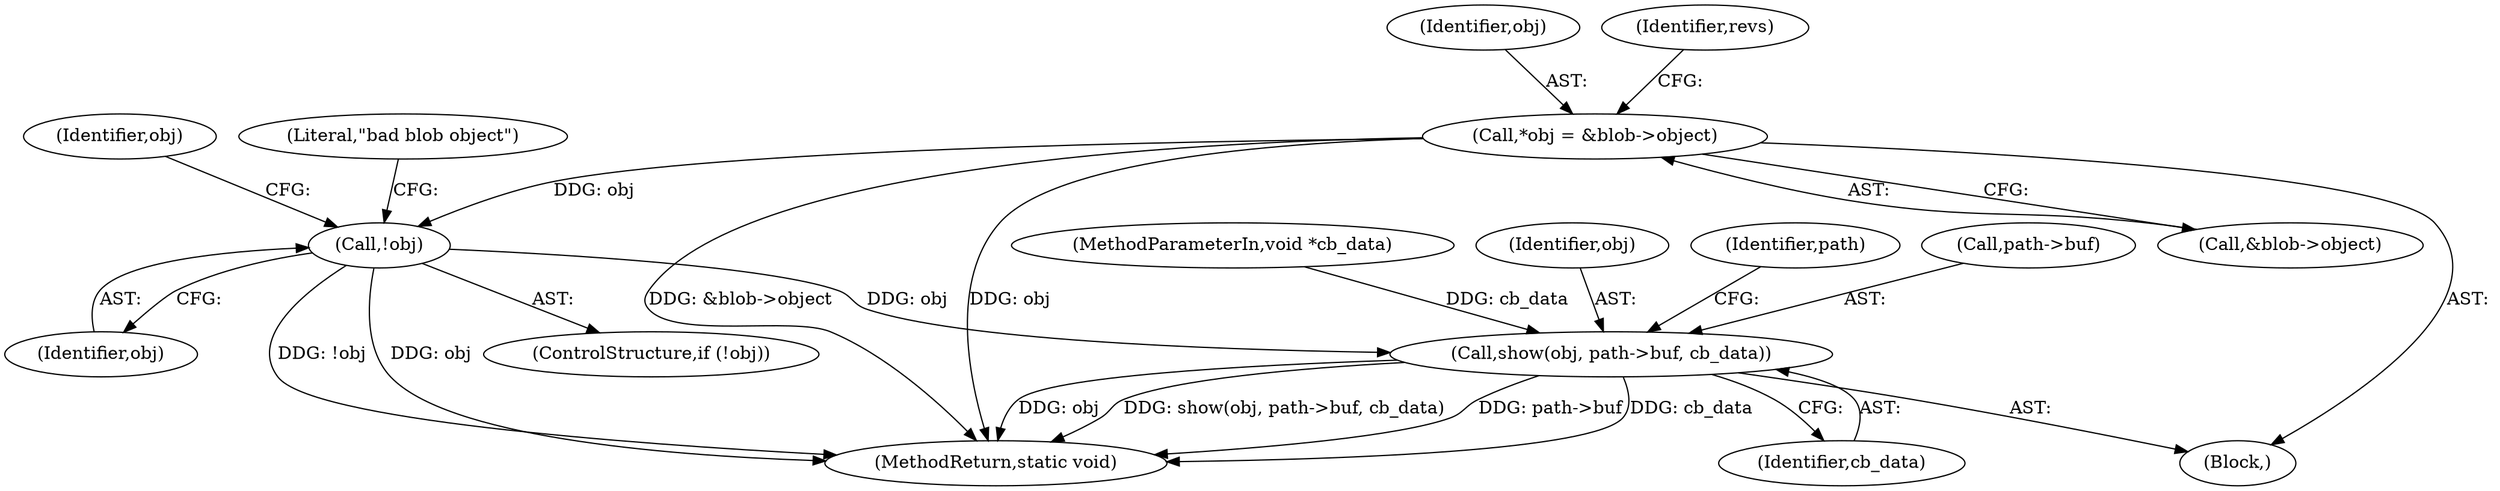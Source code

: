 digraph "0_git_de1e67d0703894cb6ea782e36abb63976ab07e60_3@pointer" {
"1000109" [label="(Call,*obj = &blob->object)"];
"1000123" [label="(Call,!obj)"];
"1000149" [label="(Call,show(obj, path->buf, cb_data))"];
"1000151" [label="(Call,path->buf)"];
"1000109" [label="(Call,*obj = &blob->object)"];
"1000122" [label="(ControlStructure,if (!obj))"];
"1000126" [label="(Literal,\"bad blob object\")"];
"1000106" [label="(MethodParameterIn,void *cb_data)"];
"1000110" [label="(Identifier,obj)"];
"1000130" [label="(Identifier,obj)"];
"1000149" [label="(Call,show(obj, path->buf, cb_data))"];
"1000111" [label="(Call,&blob->object)"];
"1000158" [label="(MethodReturn,static void)"];
"1000119" [label="(Identifier,revs)"];
"1000150" [label="(Identifier,obj)"];
"1000123" [label="(Call,!obj)"];
"1000124" [label="(Identifier,obj)"];
"1000156" [label="(Identifier,path)"];
"1000154" [label="(Identifier,cb_data)"];
"1000107" [label="(Block,)"];
"1000109" -> "1000107"  [label="AST: "];
"1000109" -> "1000111"  [label="CFG: "];
"1000110" -> "1000109"  [label="AST: "];
"1000111" -> "1000109"  [label="AST: "];
"1000119" -> "1000109"  [label="CFG: "];
"1000109" -> "1000158"  [label="DDG: &blob->object"];
"1000109" -> "1000158"  [label="DDG: obj"];
"1000109" -> "1000123"  [label="DDG: obj"];
"1000123" -> "1000122"  [label="AST: "];
"1000123" -> "1000124"  [label="CFG: "];
"1000124" -> "1000123"  [label="AST: "];
"1000126" -> "1000123"  [label="CFG: "];
"1000130" -> "1000123"  [label="CFG: "];
"1000123" -> "1000158"  [label="DDG: obj"];
"1000123" -> "1000158"  [label="DDG: !obj"];
"1000123" -> "1000149"  [label="DDG: obj"];
"1000149" -> "1000107"  [label="AST: "];
"1000149" -> "1000154"  [label="CFG: "];
"1000150" -> "1000149"  [label="AST: "];
"1000151" -> "1000149"  [label="AST: "];
"1000154" -> "1000149"  [label="AST: "];
"1000156" -> "1000149"  [label="CFG: "];
"1000149" -> "1000158"  [label="DDG: path->buf"];
"1000149" -> "1000158"  [label="DDG: cb_data"];
"1000149" -> "1000158"  [label="DDG: obj"];
"1000149" -> "1000158"  [label="DDG: show(obj, path->buf, cb_data)"];
"1000106" -> "1000149"  [label="DDG: cb_data"];
}
